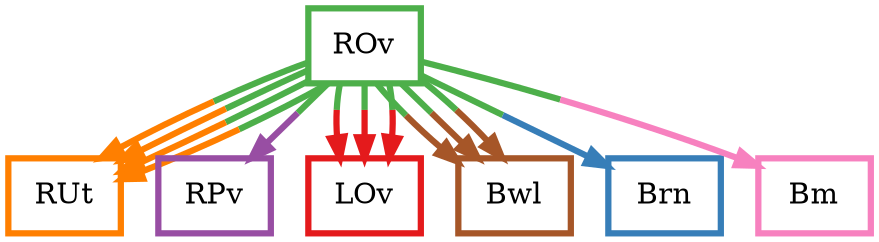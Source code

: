 digraph barS {
	{
		rank=same
	4 [shape=box,penwidth=3,colorscheme=set19,color=3,label="ROv"]
	}
	{
		rank=same
		6 [shape=box,penwidth=3,colorscheme=set19,color=5,label="RUt"]
		5 [shape=box,penwidth=3,colorscheme=set19,color=4,label="RPv"]
		3 [shape=box,penwidth=3,colorscheme=set19,color=1,label="LOv"]
		2 [shape=box,penwidth=3,colorscheme=set19,color=7,label="Bwl"]
		1 [shape=box,penwidth=3,colorscheme=set19,color=2,label="Brn"]
		0 [shape=box,penwidth=3,colorscheme=set19,color=8,label="Bm"]
	}
	4 -> 3 [penwidth=3,colorscheme=set19,color="3;0.5:1"]
	4 -> 2 [penwidth=3,colorscheme=set19,color="3;0.5:7"]
	4 -> 6 [penwidth=3,colorscheme=set19,color="3;0.5:5"]
	4 -> 1 [penwidth=3,colorscheme=set19,color="3;0.5:2"]
	4 -> 0 [penwidth=3,colorscheme=set19,color="3;0.5:8"]
	4 -> 6 [penwidth=3,colorscheme=set19,color="3;0.5:5"]
	4 -> 3 [penwidth=3,colorscheme=set19,color="3;0.5:1"]
	4 -> 2 [penwidth=3,colorscheme=set19,color="3;0.5:7"]
	4 -> 6 [penwidth=3,colorscheme=set19,color="3;0.5:5"]
	4 -> 3 [penwidth=3,colorscheme=set19,color="3;0.5:1"]
	4 -> 2 [penwidth=3,colorscheme=set19,color="3;0.5:7"]
	4 -> 5 [penwidth=3,colorscheme=set19,color="3;0.5:4"]
	4 -> 6 [penwidth=3,colorscheme=set19,color="3;0.5:5"]
}
